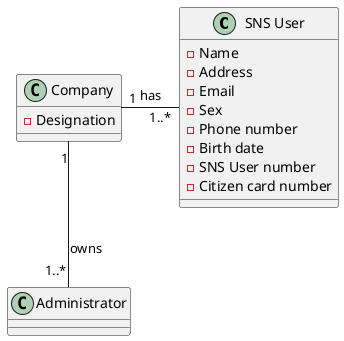 @startuml
'https://plantuml.com/class-diagram



class "SNS User"{
- Name
- Address
- Email
- Sex
- Phone number
- Birth date
- SNS User number
- Citizen card number
}

class Administrator{
}

class Company{
- Designation
}


Company"1" -right- "1..*""SNS User" : has
Company"1"--"1..*"Administrator : owns


@enduml